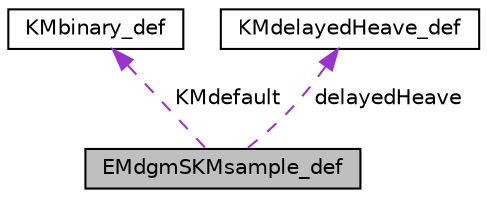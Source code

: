digraph "EMdgmSKMsample_def"
{
 // LATEX_PDF_SIZE
  edge [fontname="Helvetica",fontsize="10",labelfontname="Helvetica",labelfontsize="10"];
  node [fontname="Helvetica",fontsize="10",shape=record];
  Node1 [label="EMdgmSKMsample_def",height=0.2,width=0.4,color="black", fillcolor="grey75", style="filled", fontcolor="black",tooltip="#SKM - all available data."];
  Node2 -> Node1 [dir="back",color="darkorchid3",fontsize="10",style="dashed",label=" KMdefault" ,fontname="Helvetica"];
  Node2 [label="KMbinary_def",height=0.2,width=0.4,color="black", fillcolor="white", style="filled",URL="$structKMbinary__def.html",tooltip="#SKM - Sensor attitude data block. Data given timestamped, not corrected."];
  Node3 -> Node1 [dir="back",color="darkorchid3",fontsize="10",style="dashed",label=" delayedHeave" ,fontname="Helvetica"];
  Node3 [label="KMdelayedHeave_def",height=0.2,width=0.4,color="black", fillcolor="white", style="filled",URL="$structKMdelayedHeave__def.html",tooltip="#SKM - delayed heave. Included if available from sensor."];
}
